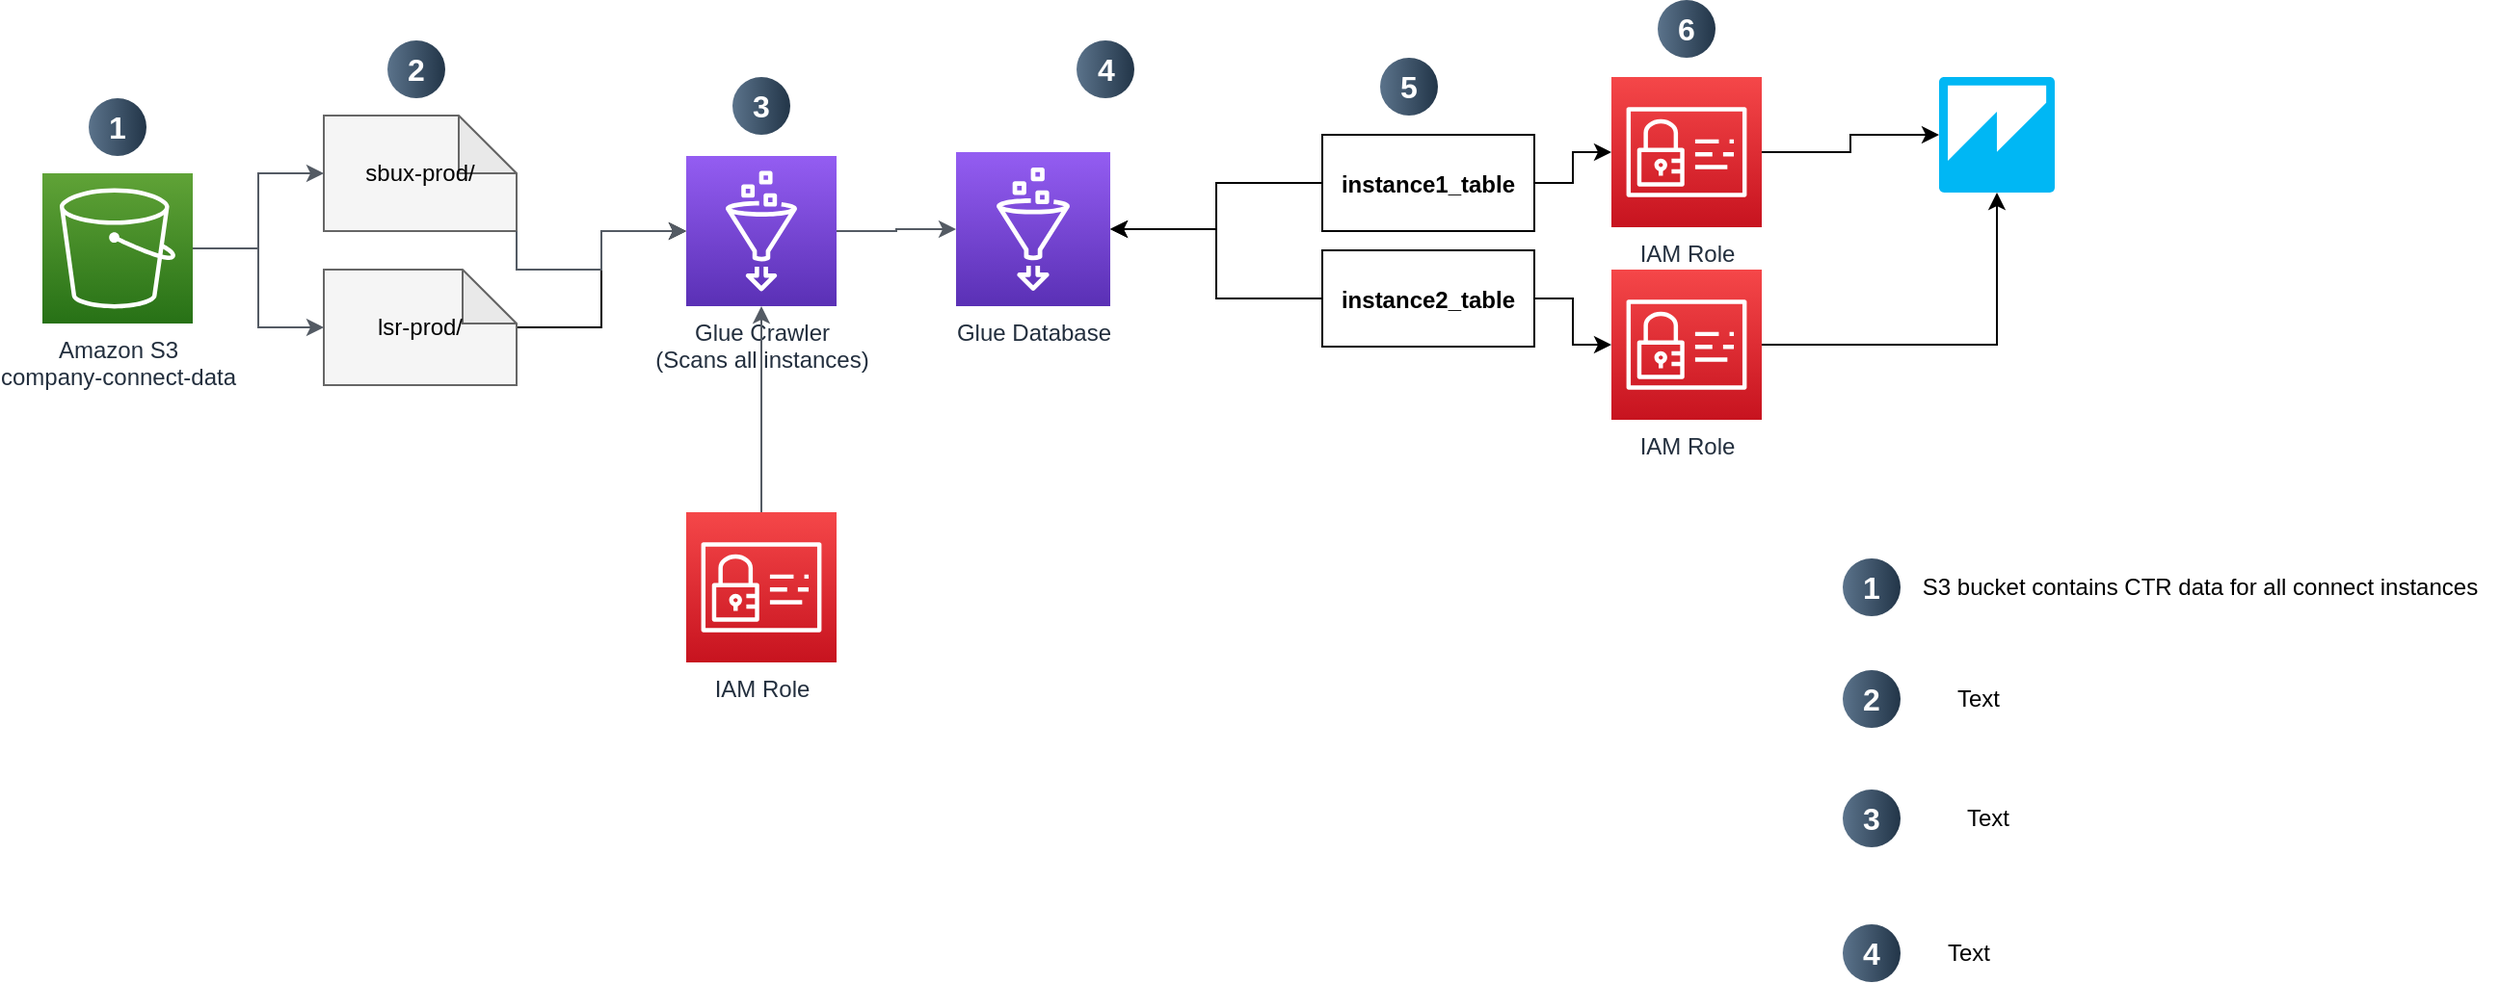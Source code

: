 <mxfile version="24.8.4">
  <diagram name="AWS Glue Crawler Architecture" id="Xi__b_-YAn6Yx0ZEe0jn">
    <mxGraphModel dx="1570" dy="1025" grid="1" gridSize="10" guides="1" tooltips="1" connect="1" arrows="1" fold="1" page="1" pageScale="1" pageWidth="850" pageHeight="1100" math="0" shadow="0">
      <root>
        <mxCell id="0" />
        <mxCell id="1" parent="0" />
        <object label="Amazon S3&#xa;company-connect-data" id="t2zCd8x_onf9Ihnw5szz-24">
          <mxCell style="outlineConnect=0;fontColor=#232F3E;gradientColor=#60A337;gradientDirection=north;fillColor=#277116;strokeColor=#ffffff;dashed=0;verticalLabelPosition=bottom;verticalAlign=top;align=center;html=1;fontSize=12;fontStyle=0;aspect=fixed;shape=mxgraph.aws4.resourceIcon;resIcon=mxgraph.aws4.s3;" vertex="1" parent="1">
            <mxGeometry x="156" y="320" width="78" height="78" as="geometry" />
          </mxCell>
        </object>
        <object label="sbux-prod/" id="t2zCd8x_onf9Ihnw5szz-25">
          <mxCell style="shape=note;whiteSpace=wrap;html=1;backgroundOutline=1;darkOpacity=0.05;fillColor=#f5f5f5;strokeColor=#666666;size=30;" vertex="1" parent="1">
            <mxGeometry x="302" y="290" width="100" height="60" as="geometry" />
          </mxCell>
        </object>
        <mxCell id="t2zCd8x_onf9Ihnw5szz-39" style="edgeStyle=orthogonalEdgeStyle;rounded=0;orthogonalLoop=1;jettySize=auto;html=1;exitX=0;exitY=0;exitDx=100;exitDy=30;exitPerimeter=0;" edge="1" parent="1" source="t2zCd8x_onf9Ihnw5szz-26" target="t2zCd8x_onf9Ihnw5szz-28">
          <mxGeometry relative="1" as="geometry">
            <mxPoint x="550" y="350" as="targetPoint" />
          </mxGeometry>
        </mxCell>
        <object label="lsr-prod/" id="t2zCd8x_onf9Ihnw5szz-26">
          <mxCell style="shape=note;whiteSpace=wrap;html=1;backgroundOutline=1;darkOpacity=0.05;fillColor=#f5f5f5;strokeColor=#666666;size=28;" vertex="1" parent="1">
            <mxGeometry x="302" y="370" width="100" height="60" as="geometry" />
          </mxCell>
        </object>
        <object label="Glue Crawler&#xa;(Scans all instances)" id="t2zCd8x_onf9Ihnw5szz-28">
          <mxCell style="outlineConnect=0;fontColor=#232F3E;gradientColor=#945DF2;gradientDirection=north;fillColor=#5A30B5;strokeColor=#ffffff;dashed=0;verticalLabelPosition=bottom;verticalAlign=top;align=center;html=1;fontSize=12;fontStyle=0;aspect=fixed;shape=mxgraph.aws4.resourceIcon;resIcon=mxgraph.aws4.glue;" vertex="1" parent="1">
            <mxGeometry x="490" y="311" width="78" height="78" as="geometry" />
          </mxCell>
        </object>
        <object label="Glue Database" id="t2zCd8x_onf9Ihnw5szz-29">
          <mxCell style="outlineConnect=0;fontColor=#232F3E;gradientColor=#945DF2;gradientDirection=north;fillColor=#5A30B5;strokeColor=#ffffff;dashed=0;verticalLabelPosition=bottom;verticalAlign=top;align=center;html=1;fontSize=12;fontStyle=0;aspect=fixed;shape=mxgraph.aws4.resourceIcon;resIcon=mxgraph.aws4.glue;" vertex="1" parent="1">
            <mxGeometry x="630" y="309" width="80" height="80" as="geometry" />
          </mxCell>
        </object>
        <mxCell id="t2zCd8x_onf9Ihnw5szz-69" value="" style="edgeStyle=orthogonalEdgeStyle;rounded=0;orthogonalLoop=1;jettySize=auto;html=1;" edge="1" parent="1" source="t2zCd8x_onf9Ihnw5szz-30" target="t2zCd8x_onf9Ihnw5szz-66">
          <mxGeometry relative="1" as="geometry" />
        </mxCell>
        <mxCell id="t2zCd8x_onf9Ihnw5szz-79" value="" style="edgeStyle=orthogonalEdgeStyle;rounded=0;orthogonalLoop=1;jettySize=auto;html=1;" edge="1" parent="1" source="t2zCd8x_onf9Ihnw5szz-30" target="t2zCd8x_onf9Ihnw5szz-29">
          <mxGeometry relative="1" as="geometry" />
        </mxCell>
        <object label="instance1_table" id="t2zCd8x_onf9Ihnw5szz-30">
          <mxCell style="shape=table;startSize=0;container=1;collapsible=1;childLayout=tableLayout;fixedRows=1;rowLines=0;fontStyle=1;align=center;resizeLast=1;" vertex="1" parent="1">
            <mxGeometry x="820" y="300" width="110" height="50" as="geometry" />
          </mxCell>
        </object>
        <mxCell id="t2zCd8x_onf9Ihnw5szz-70" value="" style="edgeStyle=orthogonalEdgeStyle;rounded=0;orthogonalLoop=1;jettySize=auto;html=1;" edge="1" parent="1" source="t2zCd8x_onf9Ihnw5szz-31" target="t2zCd8x_onf9Ihnw5szz-67">
          <mxGeometry relative="1" as="geometry" />
        </mxCell>
        <mxCell id="t2zCd8x_onf9Ihnw5szz-80" style="edgeStyle=orthogonalEdgeStyle;rounded=0;orthogonalLoop=1;jettySize=auto;html=1;exitX=0;exitY=0.5;exitDx=0;exitDy=0;" edge="1" parent="1" source="t2zCd8x_onf9Ihnw5szz-31" target="t2zCd8x_onf9Ihnw5szz-29">
          <mxGeometry relative="1" as="geometry" />
        </mxCell>
        <object label="instance2_table" id="t2zCd8x_onf9Ihnw5szz-31">
          <mxCell style="shape=table;startSize=0;container=1;collapsible=1;childLayout=tableLayout;fixedRows=1;rowLines=0;fontStyle=1;align=center;resizeLast=1;" vertex="1" parent="1">
            <mxGeometry x="820" y="360" width="110" height="50" as="geometry" />
          </mxCell>
        </object>
        <object label="IAM Role" id="t2zCd8x_onf9Ihnw5szz-32">
          <mxCell style="outlineConnect=0;fontColor=#232F3E;gradientColor=#F54749;gradientDirection=north;fillColor=#C7131F;strokeColor=#ffffff;dashed=0;verticalLabelPosition=bottom;verticalAlign=top;align=center;html=1;fontSize=12;fontStyle=0;aspect=fixed;shape=mxgraph.aws4.resourceIcon;resIcon=mxgraph.aws4.identity_and_access_management;" vertex="1" parent="1">
            <mxGeometry x="490" y="496" width="78" height="78" as="geometry" />
          </mxCell>
        </object>
        <mxCell id="t2zCd8x_onf9Ihnw5szz-33" style="edgeStyle=orthogonalEdgeStyle;rounded=0;orthogonalLoop=1;jettySize=auto;html=1;startArrow=none;startFill=0;endArrow=classic;endFill=1;strokeColor=#545B64;" edge="1" parent="1" source="t2zCd8x_onf9Ihnw5szz-24" target="t2zCd8x_onf9Ihnw5szz-25">
          <mxGeometry relative="1" as="geometry" />
        </mxCell>
        <mxCell id="t2zCd8x_onf9Ihnw5szz-34" style="edgeStyle=orthogonalEdgeStyle;rounded=0;orthogonalLoop=1;jettySize=auto;html=1;startArrow=none;startFill=0;endArrow=classic;endFill=1;strokeColor=#545B64;" edge="1" parent="1" source="t2zCd8x_onf9Ihnw5szz-24" target="t2zCd8x_onf9Ihnw5szz-26">
          <mxGeometry relative="1" as="geometry" />
        </mxCell>
        <mxCell id="t2zCd8x_onf9Ihnw5szz-35" style="edgeStyle=orthogonalEdgeStyle;rounded=0;orthogonalLoop=1;jettySize=auto;html=1;startArrow=none;startFill=0;endArrow=classic;endFill=1;strokeColor=#545B64;exitX=1;exitY=1;exitDx=0;exitDy=0;exitPerimeter=0;" edge="1" parent="1" source="t2zCd8x_onf9Ihnw5szz-25" target="t2zCd8x_onf9Ihnw5szz-28">
          <mxGeometry relative="1" as="geometry">
            <mxPoint x="538" y="359" as="sourcePoint" />
          </mxGeometry>
        </mxCell>
        <mxCell id="t2zCd8x_onf9Ihnw5szz-36" style="edgeStyle=orthogonalEdgeStyle;rounded=0;orthogonalLoop=1;jettySize=auto;html=1;startArrow=none;startFill=0;endArrow=classic;endFill=1;strokeColor=#545B64;" edge="1" parent="1" source="t2zCd8x_onf9Ihnw5szz-28" target="t2zCd8x_onf9Ihnw5szz-29">
          <mxGeometry relative="1" as="geometry" />
        </mxCell>
        <mxCell id="t2zCd8x_onf9Ihnw5szz-37" style="edgeStyle=orthogonalEdgeStyle;rounded=0;orthogonalLoop=1;jettySize=auto;html=1;startArrow=none;startFill=0;endArrow=classic;endFill=1;strokeColor=#545B64;" edge="1" parent="1" source="t2zCd8x_onf9Ihnw5szz-32" target="t2zCd8x_onf9Ihnw5szz-28">
          <mxGeometry relative="1" as="geometry" />
        </mxCell>
        <mxCell id="t2zCd8x_onf9Ihnw5szz-40" value="1" style="ellipse;whiteSpace=wrap;html=1;aspect=fixed;rotation=0;gradientColor=#223548;strokeColor=none;gradientDirection=east;fillColor=#5b738b;rounded=0;pointerEvents=0;fontFamily=Helvetica;fontSize=16;fontColor=#FFFFFF;spacingTop=4;spacingBottom=4;spacingLeft=4;spacingRight=4;points=[];fontStyle=1" vertex="1" parent="1">
          <mxGeometry x="180" y="281" width="30" height="30" as="geometry" />
        </mxCell>
        <mxCell id="t2zCd8x_onf9Ihnw5szz-41" value="2" style="ellipse;whiteSpace=wrap;html=1;aspect=fixed;rotation=0;gradientColor=#223548;strokeColor=none;gradientDirection=east;fillColor=#5b738b;rounded=0;pointerEvents=0;fontFamily=Helvetica;fontSize=16;fontColor=#FFFFFF;spacingTop=4;spacingBottom=4;spacingLeft=4;spacingRight=4;points=[];fontStyle=1" vertex="1" parent="1">
          <mxGeometry x="335" y="251" width="30" height="30" as="geometry" />
        </mxCell>
        <mxCell id="t2zCd8x_onf9Ihnw5szz-50" value="1" style="ellipse;whiteSpace=wrap;html=1;aspect=fixed;rotation=0;gradientColor=#223548;strokeColor=none;gradientDirection=east;fillColor=#5b738b;rounded=0;pointerEvents=0;fontFamily=Helvetica;fontSize=16;fontColor=#FFFFFF;spacingTop=4;spacingBottom=4;spacingLeft=4;spacingRight=4;points=[];fontStyle=1" vertex="1" parent="1">
          <mxGeometry x="1090" y="520" width="30" height="30" as="geometry" />
        </mxCell>
        <mxCell id="t2zCd8x_onf9Ihnw5szz-51" value="S3 bucket contains CTR data for all connect instances" style="text;html=1;align=center;verticalAlign=middle;resizable=0;points=[];autosize=1;strokeColor=none;fillColor=none;" vertex="1" parent="1">
          <mxGeometry x="1120" y="520" width="310" height="30" as="geometry" />
        </mxCell>
        <mxCell id="t2zCd8x_onf9Ihnw5szz-52" value="2" style="ellipse;whiteSpace=wrap;html=1;aspect=fixed;rotation=0;gradientColor=#223548;strokeColor=none;gradientDirection=east;fillColor=#5b738b;rounded=0;pointerEvents=0;fontFamily=Helvetica;fontSize=16;fontColor=#FFFFFF;spacingTop=4;spacingBottom=4;spacingLeft=4;spacingRight=4;points=[];fontStyle=1" vertex="1" parent="1">
          <mxGeometry x="1090" y="578" width="30" height="30" as="geometry" />
        </mxCell>
        <mxCell id="t2zCd8x_onf9Ihnw5szz-53" value="Text" style="text;html=1;align=center;verticalAlign=middle;resizable=0;points=[];autosize=1;strokeColor=none;fillColor=none;" vertex="1" parent="1">
          <mxGeometry x="1135" y="578" width="50" height="30" as="geometry" />
        </mxCell>
        <mxCell id="t2zCd8x_onf9Ihnw5szz-54" value="3" style="ellipse;whiteSpace=wrap;html=1;aspect=fixed;rotation=0;gradientColor=#223548;strokeColor=none;gradientDirection=east;fillColor=#5b738b;rounded=0;pointerEvents=0;fontFamily=Helvetica;fontSize=16;fontColor=#FFFFFF;spacingTop=4;spacingBottom=4;spacingLeft=4;spacingRight=4;points=[];fontStyle=1" vertex="1" parent="1">
          <mxGeometry x="1090" y="640" width="30" height="30" as="geometry" />
        </mxCell>
        <mxCell id="t2zCd8x_onf9Ihnw5szz-55" value="Text" style="text;html=1;align=center;verticalAlign=middle;resizable=0;points=[];autosize=1;strokeColor=none;fillColor=none;" vertex="1" parent="1">
          <mxGeometry x="1140" y="640" width="50" height="30" as="geometry" />
        </mxCell>
        <mxCell id="t2zCd8x_onf9Ihnw5szz-56" value="4" style="ellipse;whiteSpace=wrap;html=1;aspect=fixed;rotation=0;gradientColor=#223548;strokeColor=none;gradientDirection=east;fillColor=#5b738b;rounded=0;pointerEvents=0;fontFamily=Helvetica;fontSize=16;fontColor=#FFFFFF;spacingTop=4;spacingBottom=4;spacingLeft=4;spacingRight=4;points=[];fontStyle=1" vertex="1" parent="1">
          <mxGeometry x="1090" y="710" width="30" height="30" as="geometry" />
        </mxCell>
        <mxCell id="t2zCd8x_onf9Ihnw5szz-57" value="Text" style="text;html=1;align=center;verticalAlign=middle;resizable=0;points=[];autosize=1;strokeColor=none;fillColor=none;" vertex="1" parent="1">
          <mxGeometry x="1130" y="710" width="50" height="30" as="geometry" />
        </mxCell>
        <mxCell id="t2zCd8x_onf9Ihnw5szz-63" value="3" style="ellipse;whiteSpace=wrap;html=1;aspect=fixed;rotation=0;gradientColor=#223548;strokeColor=none;gradientDirection=east;fillColor=#5b738b;rounded=0;pointerEvents=0;fontFamily=Helvetica;fontSize=16;fontColor=#FFFFFF;spacingTop=4;spacingBottom=4;spacingLeft=4;spacingRight=4;points=[];fontStyle=1" vertex="1" parent="1">
          <mxGeometry x="514" y="270" width="30" height="30" as="geometry" />
        </mxCell>
        <mxCell id="t2zCd8x_onf9Ihnw5szz-64" value="4" style="ellipse;whiteSpace=wrap;html=1;aspect=fixed;rotation=0;gradientColor=#223548;strokeColor=none;gradientDirection=east;fillColor=#5b738b;rounded=0;pointerEvents=0;fontFamily=Helvetica;fontSize=16;fontColor=#FFFFFF;spacingTop=4;spacingBottom=4;spacingLeft=4;spacingRight=4;points=[];fontStyle=1" vertex="1" parent="1">
          <mxGeometry x="692.5" y="251" width="30" height="30" as="geometry" />
        </mxCell>
        <mxCell id="t2zCd8x_onf9Ihnw5szz-65" value="5" style="ellipse;whiteSpace=wrap;html=1;aspect=fixed;rotation=0;gradientColor=#223548;strokeColor=none;gradientDirection=east;fillColor=#5b738b;rounded=0;pointerEvents=0;fontFamily=Helvetica;fontSize=16;fontColor=#FFFFFF;spacingTop=4;spacingBottom=4;spacingLeft=4;spacingRight=4;points=[];fontStyle=1" vertex="1" parent="1">
          <mxGeometry x="850" y="260" width="30" height="30" as="geometry" />
        </mxCell>
        <mxCell id="t2zCd8x_onf9Ihnw5szz-72" value="" style="edgeStyle=orthogonalEdgeStyle;rounded=0;orthogonalLoop=1;jettySize=auto;html=1;" edge="1" parent="1" source="t2zCd8x_onf9Ihnw5szz-66" target="t2zCd8x_onf9Ihnw5szz-71">
          <mxGeometry relative="1" as="geometry" />
        </mxCell>
        <object label="IAM Role" id="t2zCd8x_onf9Ihnw5szz-66">
          <mxCell style="outlineConnect=0;fontColor=#232F3E;gradientColor=#F54749;gradientDirection=north;fillColor=#C7131F;strokeColor=#ffffff;dashed=0;verticalLabelPosition=bottom;verticalAlign=top;align=center;html=1;fontSize=12;fontStyle=0;aspect=fixed;shape=mxgraph.aws4.resourceIcon;resIcon=mxgraph.aws4.identity_and_access_management;" vertex="1" parent="1">
            <mxGeometry x="970" y="270" width="78" height="78" as="geometry" />
          </mxCell>
        </object>
        <mxCell id="t2zCd8x_onf9Ihnw5szz-73" style="edgeStyle=orthogonalEdgeStyle;rounded=0;orthogonalLoop=1;jettySize=auto;html=1;" edge="1" parent="1" source="t2zCd8x_onf9Ihnw5szz-67" target="t2zCd8x_onf9Ihnw5szz-71">
          <mxGeometry relative="1" as="geometry">
            <mxPoint x="1090" y="400" as="targetPoint" />
          </mxGeometry>
        </mxCell>
        <object label="IAM Role" id="t2zCd8x_onf9Ihnw5szz-67">
          <mxCell style="outlineConnect=0;fontColor=#232F3E;gradientColor=#F54749;gradientDirection=north;fillColor=#C7131F;strokeColor=#ffffff;dashed=0;verticalLabelPosition=bottom;verticalAlign=top;align=center;html=1;fontSize=12;fontStyle=0;aspect=fixed;shape=mxgraph.aws4.resourceIcon;resIcon=mxgraph.aws4.identity_and_access_management;" vertex="1" parent="1">
            <mxGeometry x="970" y="370" width="78" height="78" as="geometry" />
          </mxCell>
        </object>
        <mxCell id="t2zCd8x_onf9Ihnw5szz-68" value="6" style="ellipse;whiteSpace=wrap;html=1;aspect=fixed;rotation=0;gradientColor=#223548;strokeColor=none;gradientDirection=east;fillColor=#5b738b;rounded=0;pointerEvents=0;fontFamily=Helvetica;fontSize=16;fontColor=#FFFFFF;spacingTop=4;spacingBottom=4;spacingLeft=4;spacingRight=4;points=[];fontStyle=1" vertex="1" parent="1">
          <mxGeometry x="994" y="230" width="30" height="30" as="geometry" />
        </mxCell>
        <mxCell id="t2zCd8x_onf9Ihnw5szz-71" value="" style="outlineConnect=0;dashed=0;verticalLabelPosition=bottom;verticalAlign=top;align=center;html=1;shape=mxgraph.aws3.quicksight;fillColor=#00B7F4;gradientColor=none;" vertex="1" parent="1">
          <mxGeometry x="1140" y="270" width="60" height="60" as="geometry" />
        </mxCell>
      </root>
    </mxGraphModel>
  </diagram>
</mxfile>
